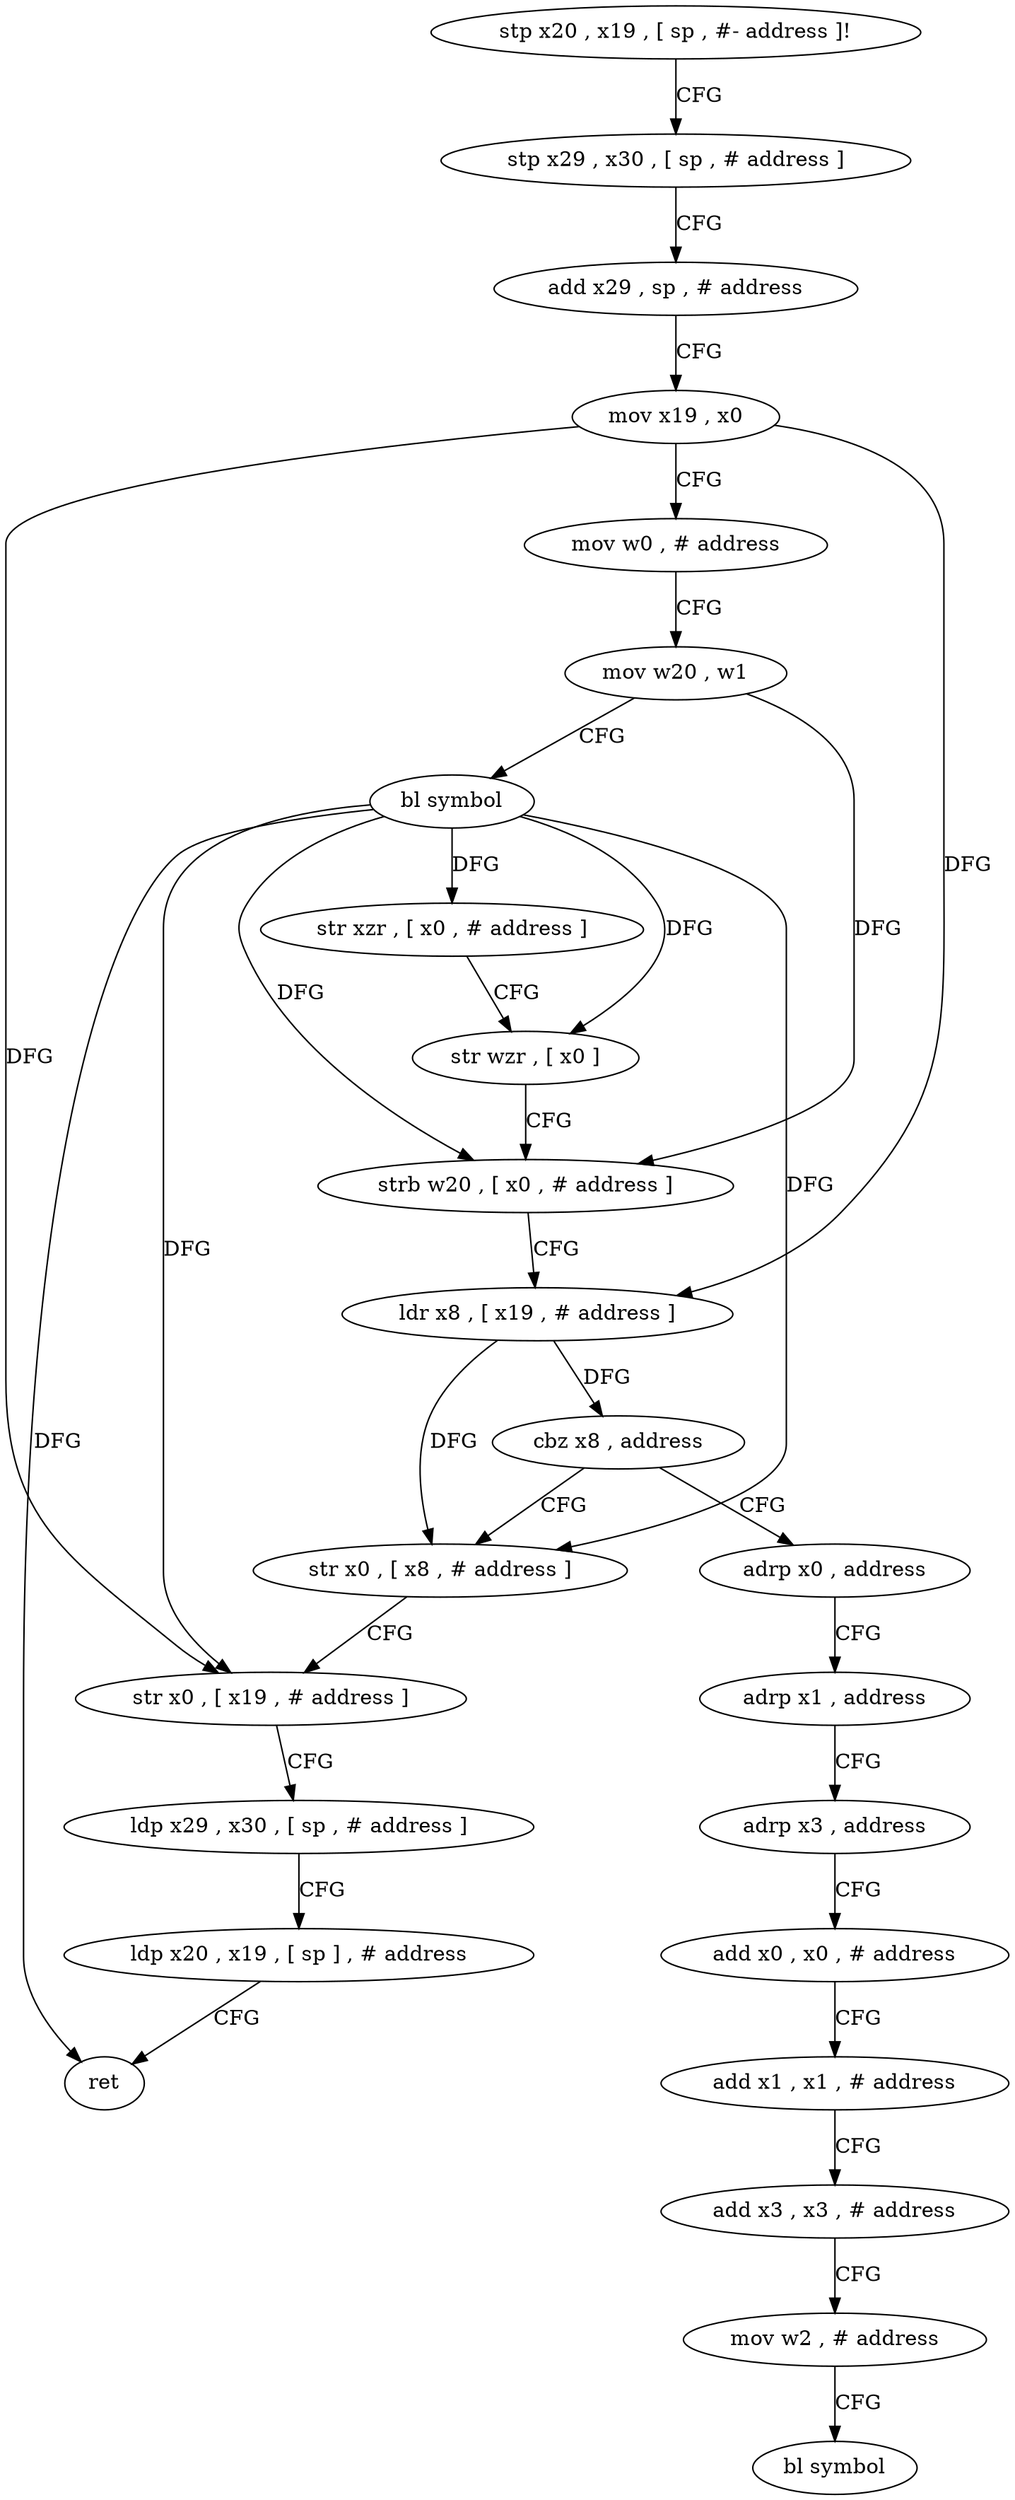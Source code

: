 digraph "func" {
"4207500" [label = "stp x20 , x19 , [ sp , #- address ]!" ]
"4207504" [label = "stp x29 , x30 , [ sp , # address ]" ]
"4207508" [label = "add x29 , sp , # address" ]
"4207512" [label = "mov x19 , x0" ]
"4207516" [label = "mov w0 , # address" ]
"4207520" [label = "mov w20 , w1" ]
"4207524" [label = "bl symbol" ]
"4207528" [label = "str xzr , [ x0 , # address ]" ]
"4207532" [label = "str wzr , [ x0 ]" ]
"4207536" [label = "strb w20 , [ x0 , # address ]" ]
"4207540" [label = "ldr x8 , [ x19 , # address ]" ]
"4207544" [label = "cbz x8 , address" ]
"4207568" [label = "adrp x0 , address" ]
"4207548" [label = "str x0 , [ x8 , # address ]" ]
"4207572" [label = "adrp x1 , address" ]
"4207576" [label = "adrp x3 , address" ]
"4207580" [label = "add x0 , x0 , # address" ]
"4207584" [label = "add x1 , x1 , # address" ]
"4207588" [label = "add x3 , x3 , # address" ]
"4207592" [label = "mov w2 , # address" ]
"4207596" [label = "bl symbol" ]
"4207552" [label = "str x0 , [ x19 , # address ]" ]
"4207556" [label = "ldp x29 , x30 , [ sp , # address ]" ]
"4207560" [label = "ldp x20 , x19 , [ sp ] , # address" ]
"4207564" [label = "ret" ]
"4207500" -> "4207504" [ label = "CFG" ]
"4207504" -> "4207508" [ label = "CFG" ]
"4207508" -> "4207512" [ label = "CFG" ]
"4207512" -> "4207516" [ label = "CFG" ]
"4207512" -> "4207540" [ label = "DFG" ]
"4207512" -> "4207552" [ label = "DFG" ]
"4207516" -> "4207520" [ label = "CFG" ]
"4207520" -> "4207524" [ label = "CFG" ]
"4207520" -> "4207536" [ label = "DFG" ]
"4207524" -> "4207528" [ label = "DFG" ]
"4207524" -> "4207532" [ label = "DFG" ]
"4207524" -> "4207536" [ label = "DFG" ]
"4207524" -> "4207548" [ label = "DFG" ]
"4207524" -> "4207552" [ label = "DFG" ]
"4207524" -> "4207564" [ label = "DFG" ]
"4207528" -> "4207532" [ label = "CFG" ]
"4207532" -> "4207536" [ label = "CFG" ]
"4207536" -> "4207540" [ label = "CFG" ]
"4207540" -> "4207544" [ label = "DFG" ]
"4207540" -> "4207548" [ label = "DFG" ]
"4207544" -> "4207568" [ label = "CFG" ]
"4207544" -> "4207548" [ label = "CFG" ]
"4207568" -> "4207572" [ label = "CFG" ]
"4207548" -> "4207552" [ label = "CFG" ]
"4207572" -> "4207576" [ label = "CFG" ]
"4207576" -> "4207580" [ label = "CFG" ]
"4207580" -> "4207584" [ label = "CFG" ]
"4207584" -> "4207588" [ label = "CFG" ]
"4207588" -> "4207592" [ label = "CFG" ]
"4207592" -> "4207596" [ label = "CFG" ]
"4207552" -> "4207556" [ label = "CFG" ]
"4207556" -> "4207560" [ label = "CFG" ]
"4207560" -> "4207564" [ label = "CFG" ]
}
